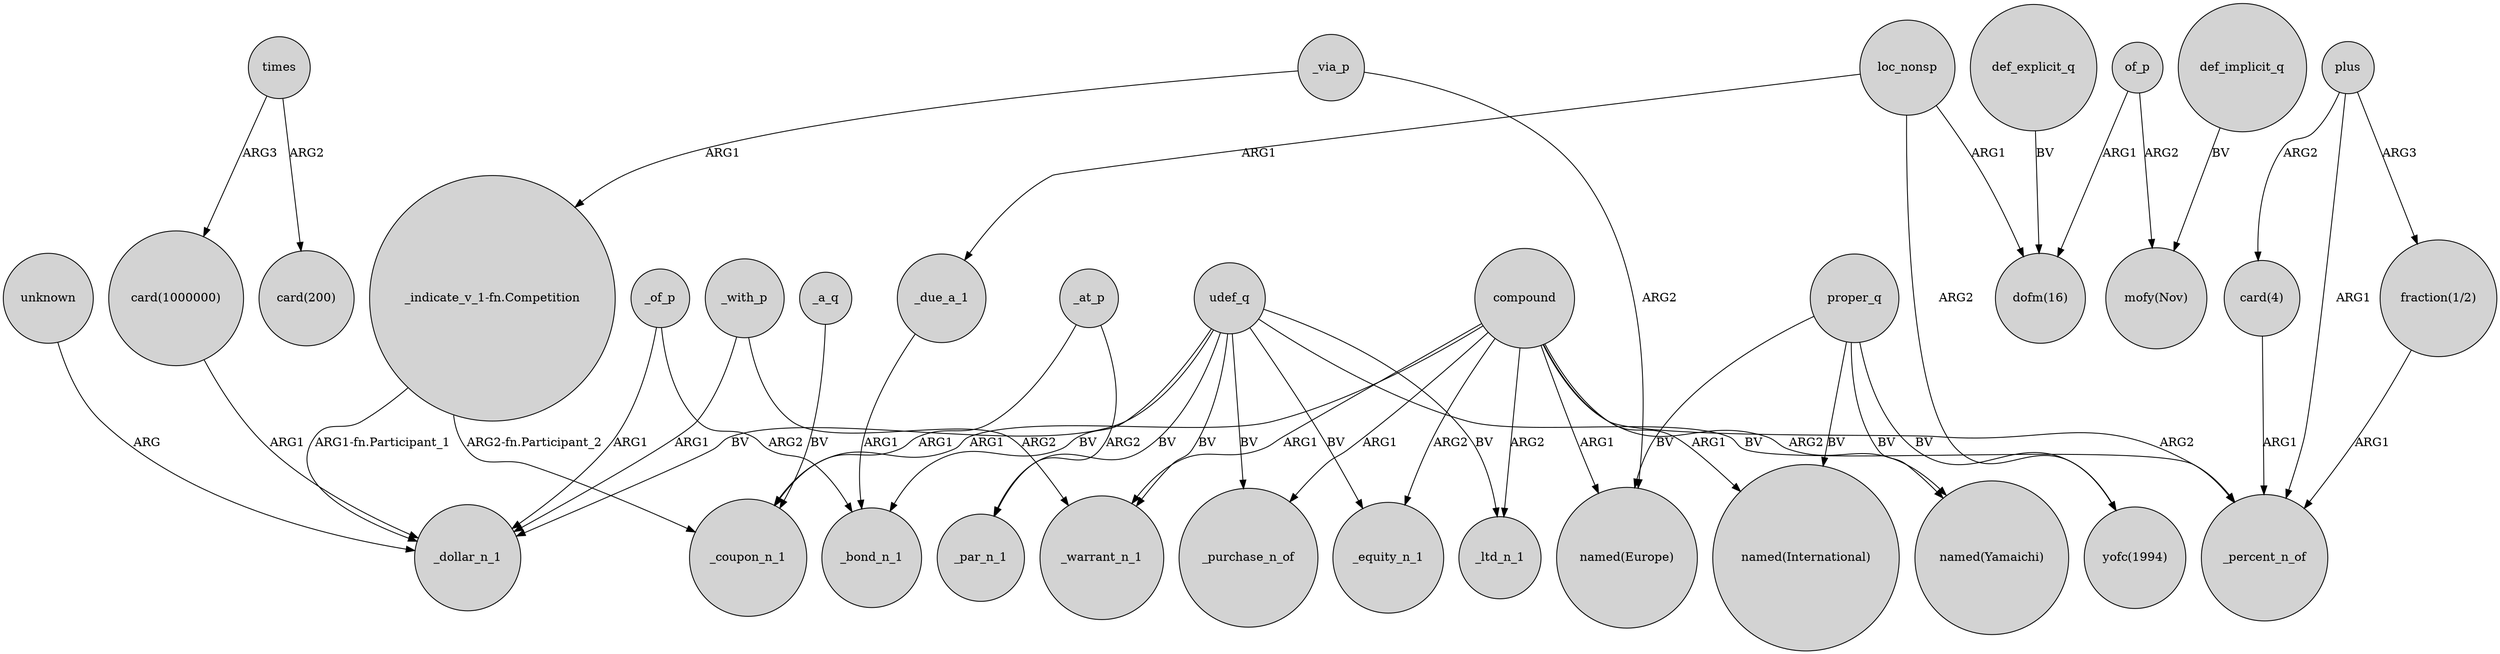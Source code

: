 digraph {
	node [shape=circle style=filled]
	_of_p -> _dollar_n_1 [label=ARG1]
	compound -> _coupon_n_1 [label=ARG1]
	compound -> _purchase_n_of [label=ARG1]
	"card(4)" -> _percent_n_of [label=ARG1]
	_at_p -> _par_n_1 [label=ARG2]
	udef_q -> _bond_n_1 [label=BV]
	of_p -> "mofy(Nov)" [label=ARG2]
	of_p -> "dofm(16)" [label=ARG1]
	proper_q -> "named(Europe)" [label=BV]
	udef_q -> _equity_n_1 [label=BV]
	loc_nonsp -> "yofc(1994)" [label=ARG2]
	compound -> "named(International)" [label=ARG1]
	times -> "card(1000000)" [label=ARG3]
	times -> "card(200)" [label=ARG2]
	_of_p -> _bond_n_1 [label=ARG2]
	compound -> _equity_n_1 [label=ARG2]
	proper_q -> "named(Yamaichi)" [label=BV]
	_a_q -> _coupon_n_1 [label=BV]
	_via_p -> "_indicate_v_1-fn.Competition" [label=ARG1]
	unknown -> _dollar_n_1 [label=ARG]
	plus -> _percent_n_of [label=ARG1]
	_at_p -> _coupon_n_1 [label=ARG1]
	_due_a_1 -> _bond_n_1 [label=ARG1]
	"fraction(1/2)" -> _percent_n_of [label=ARG1]
	udef_q -> _percent_n_of [label=BV]
	udef_q -> _purchase_n_of [label=BV]
	proper_q -> "named(International)" [label=BV]
	compound -> _percent_n_of [label=ARG2]
	udef_q -> _par_n_1 [label=BV]
	plus -> "card(4)" [label=ARG2]
	_with_p -> _warrant_n_1 [label=ARG2]
	udef_q -> _dollar_n_1 [label=BV]
	def_explicit_q -> "dofm(16)" [label=BV]
	"card(1000000)" -> _dollar_n_1 [label=ARG1]
	udef_q -> _warrant_n_1 [label=BV]
	compound -> _ltd_n_1 [label=ARG2]
	loc_nonsp -> _due_a_1 [label=ARG1]
	_with_p -> _dollar_n_1 [label=ARG1]
	_via_p -> "named(Europe)" [label=ARG2]
	compound -> "named(Europe)" [label=ARG1]
	def_implicit_q -> "mofy(Nov)" [label=BV]
	compound -> _warrant_n_1 [label=ARG1]
	"_indicate_v_1-fn.Competition" -> _coupon_n_1 [label="ARG2-fn.Participant_2"]
	udef_q -> _ltd_n_1 [label=BV]
	"_indicate_v_1-fn.Competition" -> _dollar_n_1 [label="ARG1-fn.Participant_1"]
	compound -> "named(Yamaichi)" [label=ARG2]
	loc_nonsp -> "dofm(16)" [label=ARG1]
	plus -> "fraction(1/2)" [label=ARG3]
	proper_q -> "yofc(1994)" [label=BV]
}

